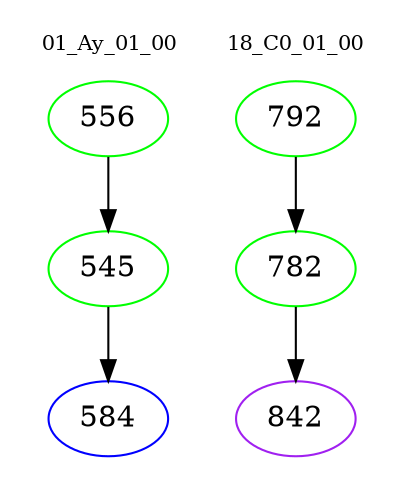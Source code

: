 digraph{
subgraph cluster_0 {
color = white
label = "01_Ay_01_00";
fontsize=10;
T0_556 [label="556", color="green"]
T0_556 -> T0_545 [color="black"]
T0_545 [label="545", color="green"]
T0_545 -> T0_584 [color="black"]
T0_584 [label="584", color="blue"]
}
subgraph cluster_1 {
color = white
label = "18_C0_01_00";
fontsize=10;
T1_792 [label="792", color="green"]
T1_792 -> T1_782 [color="black"]
T1_782 [label="782", color="green"]
T1_782 -> T1_842 [color="black"]
T1_842 [label="842", color="purple"]
}
}
